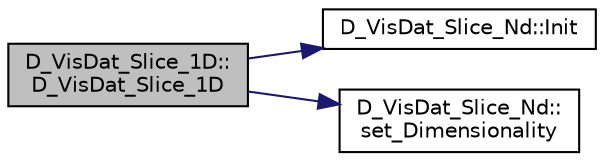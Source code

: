 digraph "D_VisDat_Slice_1D::D_VisDat_Slice_1D"
{
 // LATEX_PDF_SIZE
  edge [fontname="Helvetica",fontsize="10",labelfontname="Helvetica",labelfontsize="10"];
  node [fontname="Helvetica",fontsize="10",shape=record];
  rankdir="LR";
  Node1 [label="D_VisDat_Slice_1D::\lD_VisDat_Slice_1D",height=0.2,width=0.4,color="black", fillcolor="grey75", style="filled", fontcolor="black",tooltip=" "];
  Node1 -> Node2 [color="midnightblue",fontsize="10",style="solid",fontname="Helvetica"];
  Node2 [label="D_VisDat_Slice_Nd::Init",height=0.2,width=0.4,color="black", fillcolor="white", style="filled",URL="$class_d___vis_dat___slice___nd.html#a612dae5448f557bbb22b4c723b2fd429",tooltip=" "];
  Node1 -> Node3 [color="midnightblue",fontsize="10",style="solid",fontname="Helvetica"];
  Node3 [label="D_VisDat_Slice_Nd::\lset_Dimensionality",height=0.2,width=0.4,color="black", fillcolor="white", style="filled",URL="$class_d___vis_dat___slice___nd.html#ae01e765098cfb022ff28ba5a7a51bd0c",tooltip=" "];
}
